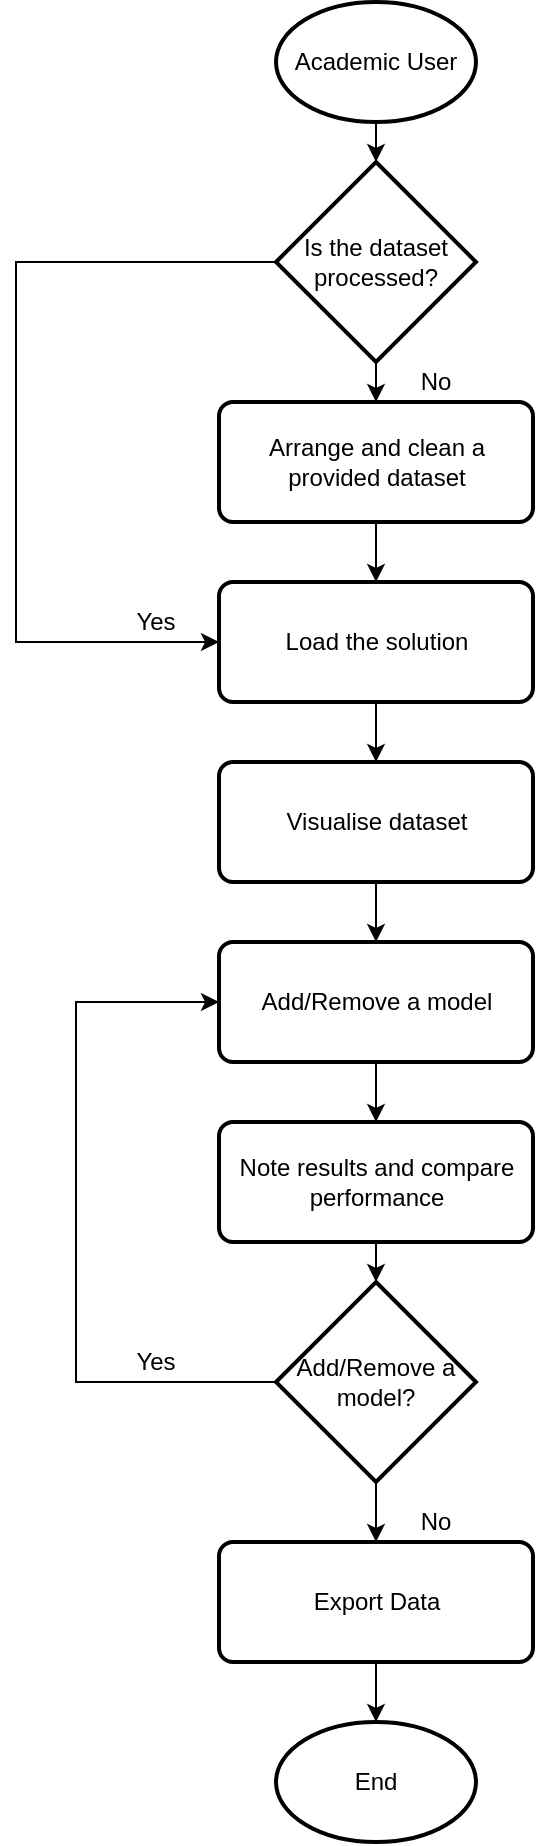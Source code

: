 <mxfile version="10.6.3" type="device"><diagram id="Jxgc05AiH9LPCl_aIh3J" name="Page-1"><mxGraphModel dx="1394" dy="764" grid="1" gridSize="10" guides="1" tooltips="1" connect="1" arrows="1" fold="1" page="1" pageScale="1" pageWidth="827" pageHeight="1169" math="0" shadow="0"><root><mxCell id="0"/><mxCell id="1" parent="0"/><mxCell id="Av43a72a1APrroW60La_-11" style="edgeStyle=orthogonalEdgeStyle;rounded=0;orthogonalLoop=1;jettySize=auto;html=1;exitX=0.5;exitY=1;exitDx=0;exitDy=0;exitPerimeter=0;" parent="1" source="Av43a72a1APrroW60La_-2" target="Av43a72a1APrroW60La_-9" edge="1"><mxGeometry relative="1" as="geometry"/></mxCell><mxCell id="Av43a72a1APrroW60La_-2" value="Academic User&lt;br&gt;" style="strokeWidth=2;html=1;shape=mxgraph.flowchart.start_1;whiteSpace=wrap;" parent="1" vertex="1"><mxGeometry x="330" y="70" width="100" height="60" as="geometry"/></mxCell><mxCell id="Av43a72a1APrroW60La_-18" style="edgeStyle=orthogonalEdgeStyle;rounded=0;orthogonalLoop=1;jettySize=auto;html=1;exitX=0.5;exitY=1;exitDx=0;exitDy=0;entryX=0.5;entryY=0;entryDx=0;entryDy=0;" parent="1" source="Av43a72a1APrroW60La_-4" target="Av43a72a1APrroW60La_-5" edge="1"><mxGeometry relative="1" as="geometry"/></mxCell><mxCell id="Av43a72a1APrroW60La_-4" value="Load the solution&lt;br&gt;" style="rounded=1;whiteSpace=wrap;html=1;absoluteArcSize=1;arcSize=14;strokeWidth=2;" parent="1" vertex="1"><mxGeometry x="301.5" y="360" width="157" height="60" as="geometry"/></mxCell><mxCell id="Av43a72a1APrroW60La_-19" style="edgeStyle=orthogonalEdgeStyle;rounded=0;orthogonalLoop=1;jettySize=auto;html=1;exitX=0.5;exitY=1;exitDx=0;exitDy=0;entryX=0.5;entryY=0;entryDx=0;entryDy=0;" parent="1" source="Av43a72a1APrroW60La_-5" target="Av43a72a1APrroW60La_-6" edge="1"><mxGeometry relative="1" as="geometry"/></mxCell><mxCell id="Av43a72a1APrroW60La_-5" value="Visualise dataset&lt;br&gt;" style="rounded=1;whiteSpace=wrap;html=1;absoluteArcSize=1;arcSize=14;strokeWidth=2;" parent="1" vertex="1"><mxGeometry x="301.5" y="450" width="157" height="60" as="geometry"/></mxCell><mxCell id="Av43a72a1APrroW60La_-26" style="edgeStyle=orthogonalEdgeStyle;rounded=0;orthogonalLoop=1;jettySize=auto;html=1;exitX=0.5;exitY=1;exitDx=0;exitDy=0;entryX=0.5;entryY=0;entryDx=0;entryDy=0;" parent="1" source="Av43a72a1APrroW60La_-6" target="Av43a72a1APrroW60La_-21" edge="1"><mxGeometry relative="1" as="geometry"/></mxCell><mxCell id="Av43a72a1APrroW60La_-6" value="Add/Remove a model&lt;br&gt;" style="rounded=1;whiteSpace=wrap;html=1;absoluteArcSize=1;arcSize=14;strokeWidth=2;" parent="1" vertex="1"><mxGeometry x="301.5" y="540" width="157" height="60" as="geometry"/></mxCell><mxCell id="Av43a72a1APrroW60La_-37" style="edgeStyle=orthogonalEdgeStyle;rounded=0;orthogonalLoop=1;jettySize=auto;html=1;exitX=0.5;exitY=1;exitDx=0;exitDy=0;entryX=0.5;entryY=0;entryDx=0;entryDy=0;entryPerimeter=0;" parent="1" source="Av43a72a1APrroW60La_-7" target="Av43a72a1APrroW60La_-36" edge="1"><mxGeometry relative="1" as="geometry"/></mxCell><mxCell id="Av43a72a1APrroW60La_-7" value="Export Data&lt;br&gt;" style="rounded=1;whiteSpace=wrap;html=1;absoluteArcSize=1;arcSize=14;strokeWidth=2;" parent="1" vertex="1"><mxGeometry x="301.5" y="840" width="157" height="60" as="geometry"/></mxCell><mxCell id="Av43a72a1APrroW60La_-15" style="edgeStyle=orthogonalEdgeStyle;rounded=0;orthogonalLoop=1;jettySize=auto;html=1;exitX=0.5;exitY=1;exitDx=0;exitDy=0;entryX=0.5;entryY=0;entryDx=0;entryDy=0;" parent="1" source="Av43a72a1APrroW60La_-8" target="Av43a72a1APrroW60La_-4" edge="1"><mxGeometry relative="1" as="geometry"/></mxCell><mxCell id="Av43a72a1APrroW60La_-8" value="Arrange and clean a provided dataset&lt;br&gt;" style="rounded=1;whiteSpace=wrap;html=1;absoluteArcSize=1;arcSize=14;strokeWidth=2;" parent="1" vertex="1"><mxGeometry x="301.5" y="270" width="157" height="60" as="geometry"/></mxCell><mxCell id="Av43a72a1APrroW60La_-12" style="edgeStyle=orthogonalEdgeStyle;rounded=0;orthogonalLoop=1;jettySize=auto;html=1;exitX=0.5;exitY=1;exitDx=0;exitDy=0;exitPerimeter=0;entryX=0.5;entryY=0;entryDx=0;entryDy=0;" parent="1" source="Av43a72a1APrroW60La_-9" target="Av43a72a1APrroW60La_-8" edge="1"><mxGeometry relative="1" as="geometry"/></mxCell><mxCell id="Av43a72a1APrroW60La_-16" style="edgeStyle=orthogonalEdgeStyle;rounded=0;orthogonalLoop=1;jettySize=auto;html=1;exitX=0;exitY=0.5;exitDx=0;exitDy=0;exitPerimeter=0;entryX=0;entryY=0.5;entryDx=0;entryDy=0;" parent="1" source="Av43a72a1APrroW60La_-9" target="Av43a72a1APrroW60La_-4" edge="1"><mxGeometry relative="1" as="geometry"><Array as="points"><mxPoint x="200" y="200"/><mxPoint x="200" y="390"/></Array></mxGeometry></mxCell><mxCell id="Av43a72a1APrroW60La_-9" value="Is the dataset processed?&lt;br&gt;" style="strokeWidth=2;html=1;shape=mxgraph.flowchart.decision;whiteSpace=wrap;" parent="1" vertex="1"><mxGeometry x="330" y="150" width="100" height="100" as="geometry"/></mxCell><mxCell id="Av43a72a1APrroW60La_-27" style="edgeStyle=orthogonalEdgeStyle;rounded=0;orthogonalLoop=1;jettySize=auto;html=1;exitX=0.5;exitY=1;exitDx=0;exitDy=0;entryX=0.5;entryY=0;entryDx=0;entryDy=0;entryPerimeter=0;" parent="1" source="Av43a72a1APrroW60La_-21" target="Av43a72a1APrroW60La_-22" edge="1"><mxGeometry relative="1" as="geometry"/></mxCell><mxCell id="Av43a72a1APrroW60La_-21" value="Note results and compare performance&lt;br&gt;" style="rounded=1;whiteSpace=wrap;html=1;absoluteArcSize=1;arcSize=14;strokeWidth=2;" parent="1" vertex="1"><mxGeometry x="301.5" y="630" width="157" height="60" as="geometry"/></mxCell><mxCell id="Av43a72a1APrroW60La_-28" style="edgeStyle=orthogonalEdgeStyle;rounded=0;orthogonalLoop=1;jettySize=auto;html=1;exitX=0;exitY=0.5;exitDx=0;exitDy=0;exitPerimeter=0;entryX=0;entryY=0.5;entryDx=0;entryDy=0;" parent="1" source="Av43a72a1APrroW60La_-22" target="Av43a72a1APrroW60La_-6" edge="1"><mxGeometry relative="1" as="geometry"><Array as="points"><mxPoint x="230" y="760"/><mxPoint x="230" y="570"/></Array></mxGeometry></mxCell><mxCell id="Av43a72a1APrroW60La_-29" style="edgeStyle=orthogonalEdgeStyle;rounded=0;orthogonalLoop=1;jettySize=auto;html=1;exitX=0.5;exitY=1;exitDx=0;exitDy=0;exitPerimeter=0;" parent="1" source="Av43a72a1APrroW60La_-22" target="Av43a72a1APrroW60La_-7" edge="1"><mxGeometry relative="1" as="geometry"/></mxCell><mxCell id="Av43a72a1APrroW60La_-22" value="Add/Remove a model?&lt;br&gt;" style="strokeWidth=2;html=1;shape=mxgraph.flowchart.decision;whiteSpace=wrap;" parent="1" vertex="1"><mxGeometry x="330" y="710" width="100" height="100" as="geometry"/></mxCell><mxCell id="Av43a72a1APrroW60La_-30" value="No&lt;br&gt;" style="text;html=1;strokeColor=none;fillColor=none;align=center;verticalAlign=middle;whiteSpace=wrap;rounded=0;" parent="1" vertex="1"><mxGeometry x="390" y="250" width="40" height="20" as="geometry"/></mxCell><mxCell id="Av43a72a1APrroW60La_-31" value="Yes&lt;br&gt;" style="text;html=1;strokeColor=none;fillColor=none;align=center;verticalAlign=middle;whiteSpace=wrap;rounded=0;" parent="1" vertex="1"><mxGeometry x="250" y="370" width="40" height="20" as="geometry"/></mxCell><mxCell id="Av43a72a1APrroW60La_-32" value="No&lt;br&gt;" style="text;html=1;strokeColor=none;fillColor=none;align=center;verticalAlign=middle;whiteSpace=wrap;rounded=0;" parent="1" vertex="1"><mxGeometry x="390" y="820" width="40" height="20" as="geometry"/></mxCell><mxCell id="Av43a72a1APrroW60La_-33" value="Yes&lt;br&gt;" style="text;html=1;strokeColor=none;fillColor=none;align=center;verticalAlign=middle;whiteSpace=wrap;rounded=0;" parent="1" vertex="1"><mxGeometry x="250" y="740" width="40" height="20" as="geometry"/></mxCell><mxCell id="Av43a72a1APrroW60La_-36" value="End&lt;br&gt;" style="strokeWidth=2;html=1;shape=mxgraph.flowchart.start_1;whiteSpace=wrap;" parent="1" vertex="1"><mxGeometry x="330" y="930" width="100" height="60" as="geometry"/></mxCell></root></mxGraphModel></diagram></mxfile>